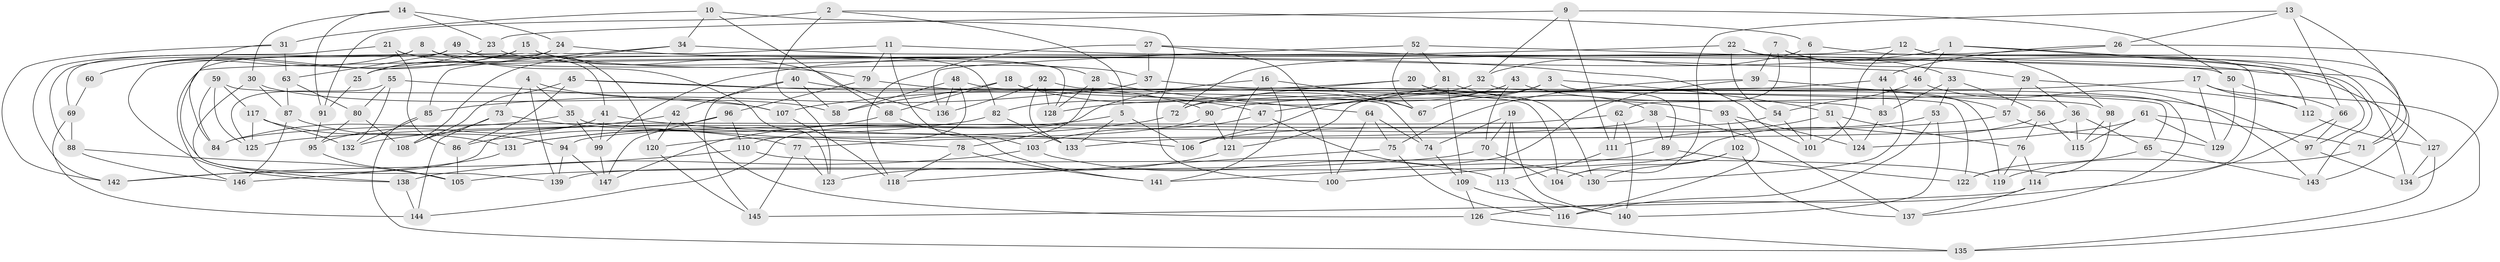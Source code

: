 // coarse degree distribution, {5: 0.17391304347826086, 3: 0.08695652173913043, 8: 0.32608695652173914, 6: 0.10869565217391304, 7: 0.21739130434782608, 9: 0.08695652173913043}
// Generated by graph-tools (version 1.1) at 2025/38/03/04/25 23:38:06]
// undirected, 147 vertices, 294 edges
graph export_dot {
  node [color=gray90,style=filled];
  1;
  2;
  3;
  4;
  5;
  6;
  7;
  8;
  9;
  10;
  11;
  12;
  13;
  14;
  15;
  16;
  17;
  18;
  19;
  20;
  21;
  22;
  23;
  24;
  25;
  26;
  27;
  28;
  29;
  30;
  31;
  32;
  33;
  34;
  35;
  36;
  37;
  38;
  39;
  40;
  41;
  42;
  43;
  44;
  45;
  46;
  47;
  48;
  49;
  50;
  51;
  52;
  53;
  54;
  55;
  56;
  57;
  58;
  59;
  60;
  61;
  62;
  63;
  64;
  65;
  66;
  67;
  68;
  69;
  70;
  71;
  72;
  73;
  74;
  75;
  76;
  77;
  78;
  79;
  80;
  81;
  82;
  83;
  84;
  85;
  86;
  87;
  88;
  89;
  90;
  91;
  92;
  93;
  94;
  95;
  96;
  97;
  98;
  99;
  100;
  101;
  102;
  103;
  104;
  105;
  106;
  107;
  108;
  109;
  110;
  111;
  112;
  113;
  114;
  115;
  116;
  117;
  118;
  119;
  120;
  121;
  122;
  123;
  124;
  125;
  126;
  127;
  128;
  129;
  130;
  131;
  132;
  133;
  134;
  135;
  136;
  137;
  138;
  139;
  140;
  141;
  142;
  143;
  144;
  145;
  146;
  147;
  1 -- 112;
  1 -- 99;
  1 -- 46;
  1 -- 143;
  2 -- 6;
  2 -- 5;
  2 -- 91;
  2 -- 123;
  3 -- 89;
  3 -- 121;
  3 -- 51;
  3 -- 67;
  4 -- 73;
  4 -- 107;
  4 -- 139;
  4 -- 35;
  5 -- 147;
  5 -- 106;
  5 -- 133;
  6 -- 134;
  6 -- 32;
  6 -- 101;
  7 -- 29;
  7 -- 62;
  7 -- 98;
  7 -- 39;
  8 -- 123;
  8 -- 88;
  8 -- 82;
  8 -- 60;
  9 -- 111;
  9 -- 32;
  9 -- 50;
  9 -- 23;
  10 -- 31;
  10 -- 34;
  10 -- 100;
  10 -- 68;
  11 -- 138;
  11 -- 79;
  11 -- 97;
  11 -- 103;
  12 -- 114;
  12 -- 25;
  12 -- 101;
  12 -- 71;
  13 -- 71;
  13 -- 104;
  13 -- 26;
  13 -- 66;
  14 -- 91;
  14 -- 23;
  14 -- 24;
  14 -- 30;
  15 -- 136;
  15 -- 25;
  15 -- 60;
  15 -- 37;
  16 -- 121;
  16 -- 67;
  16 -- 144;
  16 -- 141;
  17 -- 112;
  17 -- 135;
  17 -- 90;
  17 -- 129;
  18 -- 67;
  18 -- 58;
  18 -- 83;
  18 -- 68;
  19 -- 74;
  19 -- 140;
  19 -- 70;
  19 -- 113;
  20 -- 72;
  20 -- 38;
  20 -- 119;
  20 -- 107;
  21 -- 41;
  21 -- 79;
  21 -- 142;
  21 -- 86;
  22 -- 54;
  22 -- 146;
  22 -- 143;
  22 -- 33;
  23 -- 28;
  23 -- 60;
  24 -- 84;
  24 -- 25;
  24 -- 101;
  25 -- 91;
  26 -- 44;
  26 -- 134;
  26 -- 72;
  27 -- 118;
  27 -- 100;
  27 -- 46;
  27 -- 37;
  28 -- 78;
  28 -- 64;
  28 -- 128;
  29 -- 36;
  29 -- 112;
  29 -- 57;
  30 -- 87;
  30 -- 138;
  30 -- 58;
  31 -- 139;
  31 -- 63;
  31 -- 142;
  32 -- 82;
  32 -- 137;
  33 -- 56;
  33 -- 83;
  33 -- 53;
  34 -- 85;
  34 -- 108;
  34 -- 50;
  35 -- 99;
  35 -- 84;
  35 -- 78;
  36 -- 133;
  36 -- 65;
  36 -- 115;
  37 -- 85;
  37 -- 65;
  38 -- 89;
  38 -- 137;
  38 -- 77;
  39 -- 75;
  39 -- 57;
  39 -- 141;
  40 -- 145;
  40 -- 42;
  40 -- 104;
  40 -- 58;
  41 -- 95;
  41 -- 106;
  41 -- 99;
  42 -- 120;
  42 -- 126;
  42 -- 132;
  43 -- 106;
  43 -- 70;
  43 -- 97;
  43 -- 47;
  44 -- 72;
  44 -- 83;
  44 -- 130;
  45 -- 108;
  45 -- 47;
  45 -- 86;
  45 -- 98;
  46 -- 143;
  46 -- 54;
  47 -- 130;
  47 -- 103;
  48 -- 130;
  48 -- 110;
  48 -- 58;
  48 -- 136;
  49 -- 63;
  49 -- 120;
  49 -- 69;
  49 -- 128;
  50 -- 129;
  50 -- 66;
  51 -- 124;
  51 -- 111;
  51 -- 76;
  52 -- 136;
  52 -- 67;
  52 -- 127;
  52 -- 81;
  53 -- 140;
  53 -- 116;
  53 -- 106;
  54 -- 84;
  54 -- 101;
  55 -- 125;
  55 -- 132;
  55 -- 80;
  55 -- 107;
  56 -- 115;
  56 -- 139;
  56 -- 76;
  57 -- 125;
  57 -- 129;
  59 -- 84;
  59 -- 74;
  59 -- 125;
  59 -- 117;
  60 -- 69;
  61 -- 115;
  61 -- 124;
  61 -- 129;
  61 -- 71;
  62 -- 111;
  62 -- 140;
  62 -- 94;
  63 -- 80;
  63 -- 87;
  64 -- 75;
  64 -- 100;
  64 -- 74;
  65 -- 122;
  65 -- 143;
  66 -- 126;
  66 -- 97;
  68 -- 141;
  68 -- 86;
  69 -- 144;
  69 -- 88;
  70 -- 104;
  70 -- 105;
  71 -- 119;
  72 -- 131;
  73 -- 77;
  73 -- 144;
  73 -- 108;
  74 -- 109;
  75 -- 118;
  75 -- 116;
  76 -- 119;
  76 -- 114;
  77 -- 123;
  77 -- 145;
  78 -- 118;
  78 -- 141;
  79 -- 96;
  79 -- 90;
  80 -- 108;
  80 -- 95;
  81 -- 128;
  81 -- 93;
  81 -- 109;
  82 -- 133;
  82 -- 131;
  83 -- 124;
  85 -- 132;
  85 -- 135;
  86 -- 105;
  87 -- 94;
  87 -- 146;
  88 -- 105;
  88 -- 146;
  89 -- 122;
  89 -- 100;
  90 -- 121;
  90 -- 120;
  91 -- 95;
  92 -- 122;
  92 -- 128;
  92 -- 136;
  92 -- 133;
  93 -- 102;
  93 -- 116;
  93 -- 124;
  94 -- 147;
  94 -- 139;
  95 -- 105;
  96 -- 147;
  96 -- 110;
  96 -- 142;
  97 -- 134;
  98 -- 115;
  98 -- 122;
  99 -- 147;
  102 -- 137;
  102 -- 104;
  102 -- 130;
  103 -- 113;
  103 -- 138;
  107 -- 118;
  109 -- 126;
  109 -- 140;
  110 -- 142;
  110 -- 119;
  111 -- 113;
  112 -- 127;
  113 -- 116;
  114 -- 145;
  114 -- 137;
  117 -- 132;
  117 -- 131;
  117 -- 125;
  120 -- 145;
  121 -- 123;
  126 -- 135;
  127 -- 134;
  127 -- 135;
  131 -- 146;
  138 -- 144;
}
